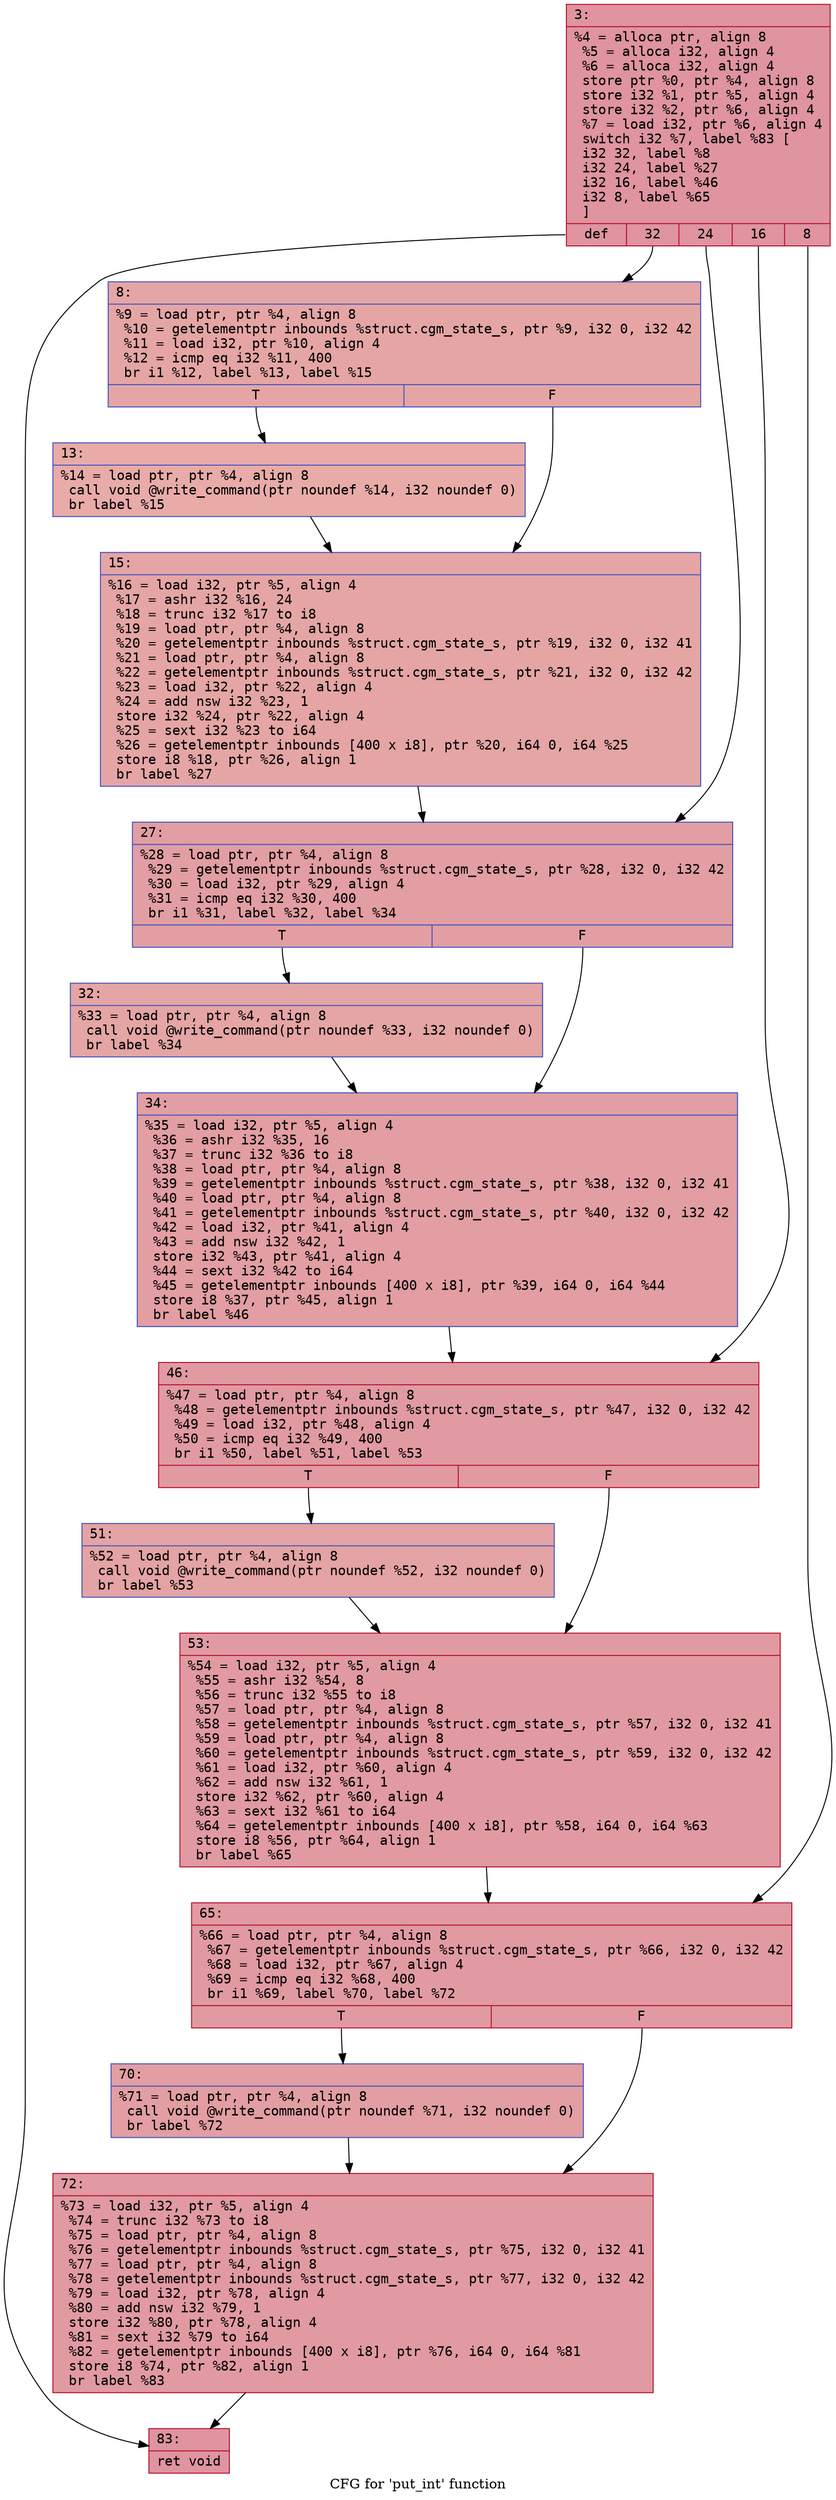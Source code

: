 digraph "CFG for 'put_int' function" {
	label="CFG for 'put_int' function";

	Node0x6000024c6350 [shape=record,color="#b70d28ff", style=filled, fillcolor="#b70d2870" fontname="Courier",label="{3:\l|  %4 = alloca ptr, align 8\l  %5 = alloca i32, align 4\l  %6 = alloca i32, align 4\l  store ptr %0, ptr %4, align 8\l  store i32 %1, ptr %5, align 4\l  store i32 %2, ptr %6, align 4\l  %7 = load i32, ptr %6, align 4\l  switch i32 %7, label %83 [\l    i32 32, label %8\l    i32 24, label %27\l    i32 16, label %46\l    i32 8, label %65\l  ]\l|{<s0>def|<s1>32|<s2>24|<s3>16|<s4>8}}"];
	Node0x6000024c6350:s0 -> Node0x6000024c6760[tooltip="3 -> 83\nProbability 20.00%" ];
	Node0x6000024c6350:s1 -> Node0x6000024c63a0[tooltip="3 -> 8\nProbability 20.00%" ];
	Node0x6000024c6350:s2 -> Node0x6000024c6490[tooltip="3 -> 27\nProbability 20.00%" ];
	Node0x6000024c6350:s3 -> Node0x6000024c6580[tooltip="3 -> 46\nProbability 20.00%" ];
	Node0x6000024c6350:s4 -> Node0x6000024c6670[tooltip="3 -> 65\nProbability 20.00%" ];
	Node0x6000024c63a0 [shape=record,color="#3d50c3ff", style=filled, fillcolor="#c5333470" fontname="Courier",label="{8:\l|  %9 = load ptr, ptr %4, align 8\l  %10 = getelementptr inbounds %struct.cgm_state_s, ptr %9, i32 0, i32 42\l  %11 = load i32, ptr %10, align 4\l  %12 = icmp eq i32 %11, 400\l  br i1 %12, label %13, label %15\l|{<s0>T|<s1>F}}"];
	Node0x6000024c63a0:s0 -> Node0x6000024c63f0[tooltip="8 -> 13\nProbability 50.00%" ];
	Node0x6000024c63a0:s1 -> Node0x6000024c6440[tooltip="8 -> 15\nProbability 50.00%" ];
	Node0x6000024c63f0 [shape=record,color="#3d50c3ff", style=filled, fillcolor="#cc403a70" fontname="Courier",label="{13:\l|  %14 = load ptr, ptr %4, align 8\l  call void @write_command(ptr noundef %14, i32 noundef 0)\l  br label %15\l}"];
	Node0x6000024c63f0 -> Node0x6000024c6440[tooltip="13 -> 15\nProbability 100.00%" ];
	Node0x6000024c6440 [shape=record,color="#3d50c3ff", style=filled, fillcolor="#c5333470" fontname="Courier",label="{15:\l|  %16 = load i32, ptr %5, align 4\l  %17 = ashr i32 %16, 24\l  %18 = trunc i32 %17 to i8\l  %19 = load ptr, ptr %4, align 8\l  %20 = getelementptr inbounds %struct.cgm_state_s, ptr %19, i32 0, i32 41\l  %21 = load ptr, ptr %4, align 8\l  %22 = getelementptr inbounds %struct.cgm_state_s, ptr %21, i32 0, i32 42\l  %23 = load i32, ptr %22, align 4\l  %24 = add nsw i32 %23, 1\l  store i32 %24, ptr %22, align 4\l  %25 = sext i32 %23 to i64\l  %26 = getelementptr inbounds [400 x i8], ptr %20, i64 0, i64 %25\l  store i8 %18, ptr %26, align 1\l  br label %27\l}"];
	Node0x6000024c6440 -> Node0x6000024c6490[tooltip="15 -> 27\nProbability 100.00%" ];
	Node0x6000024c6490 [shape=record,color="#3d50c3ff", style=filled, fillcolor="#be242e70" fontname="Courier",label="{27:\l|  %28 = load ptr, ptr %4, align 8\l  %29 = getelementptr inbounds %struct.cgm_state_s, ptr %28, i32 0, i32 42\l  %30 = load i32, ptr %29, align 4\l  %31 = icmp eq i32 %30, 400\l  br i1 %31, label %32, label %34\l|{<s0>T|<s1>F}}"];
	Node0x6000024c6490:s0 -> Node0x6000024c64e0[tooltip="27 -> 32\nProbability 50.00%" ];
	Node0x6000024c6490:s1 -> Node0x6000024c6530[tooltip="27 -> 34\nProbability 50.00%" ];
	Node0x6000024c64e0 [shape=record,color="#3d50c3ff", style=filled, fillcolor="#c5333470" fontname="Courier",label="{32:\l|  %33 = load ptr, ptr %4, align 8\l  call void @write_command(ptr noundef %33, i32 noundef 0)\l  br label %34\l}"];
	Node0x6000024c64e0 -> Node0x6000024c6530[tooltip="32 -> 34\nProbability 100.00%" ];
	Node0x6000024c6530 [shape=record,color="#3d50c3ff", style=filled, fillcolor="#be242e70" fontname="Courier",label="{34:\l|  %35 = load i32, ptr %5, align 4\l  %36 = ashr i32 %35, 16\l  %37 = trunc i32 %36 to i8\l  %38 = load ptr, ptr %4, align 8\l  %39 = getelementptr inbounds %struct.cgm_state_s, ptr %38, i32 0, i32 41\l  %40 = load ptr, ptr %4, align 8\l  %41 = getelementptr inbounds %struct.cgm_state_s, ptr %40, i32 0, i32 42\l  %42 = load i32, ptr %41, align 4\l  %43 = add nsw i32 %42, 1\l  store i32 %43, ptr %41, align 4\l  %44 = sext i32 %42 to i64\l  %45 = getelementptr inbounds [400 x i8], ptr %39, i64 0, i64 %44\l  store i8 %37, ptr %45, align 1\l  br label %46\l}"];
	Node0x6000024c6530 -> Node0x6000024c6580[tooltip="34 -> 46\nProbability 100.00%" ];
	Node0x6000024c6580 [shape=record,color="#b70d28ff", style=filled, fillcolor="#bb1b2c70" fontname="Courier",label="{46:\l|  %47 = load ptr, ptr %4, align 8\l  %48 = getelementptr inbounds %struct.cgm_state_s, ptr %47, i32 0, i32 42\l  %49 = load i32, ptr %48, align 4\l  %50 = icmp eq i32 %49, 400\l  br i1 %50, label %51, label %53\l|{<s0>T|<s1>F}}"];
	Node0x6000024c6580:s0 -> Node0x6000024c65d0[tooltip="46 -> 51\nProbability 50.00%" ];
	Node0x6000024c6580:s1 -> Node0x6000024c6620[tooltip="46 -> 53\nProbability 50.00%" ];
	Node0x6000024c65d0 [shape=record,color="#3d50c3ff", style=filled, fillcolor="#c32e3170" fontname="Courier",label="{51:\l|  %52 = load ptr, ptr %4, align 8\l  call void @write_command(ptr noundef %52, i32 noundef 0)\l  br label %53\l}"];
	Node0x6000024c65d0 -> Node0x6000024c6620[tooltip="51 -> 53\nProbability 100.00%" ];
	Node0x6000024c6620 [shape=record,color="#b70d28ff", style=filled, fillcolor="#bb1b2c70" fontname="Courier",label="{53:\l|  %54 = load i32, ptr %5, align 4\l  %55 = ashr i32 %54, 8\l  %56 = trunc i32 %55 to i8\l  %57 = load ptr, ptr %4, align 8\l  %58 = getelementptr inbounds %struct.cgm_state_s, ptr %57, i32 0, i32 41\l  %59 = load ptr, ptr %4, align 8\l  %60 = getelementptr inbounds %struct.cgm_state_s, ptr %59, i32 0, i32 42\l  %61 = load i32, ptr %60, align 4\l  %62 = add nsw i32 %61, 1\l  store i32 %62, ptr %60, align 4\l  %63 = sext i32 %61 to i64\l  %64 = getelementptr inbounds [400 x i8], ptr %58, i64 0, i64 %63\l  store i8 %56, ptr %64, align 1\l  br label %65\l}"];
	Node0x6000024c6620 -> Node0x6000024c6670[tooltip="53 -> 65\nProbability 100.00%" ];
	Node0x6000024c6670 [shape=record,color="#b70d28ff", style=filled, fillcolor="#bb1b2c70" fontname="Courier",label="{65:\l|  %66 = load ptr, ptr %4, align 8\l  %67 = getelementptr inbounds %struct.cgm_state_s, ptr %66, i32 0, i32 42\l  %68 = load i32, ptr %67, align 4\l  %69 = icmp eq i32 %68, 400\l  br i1 %69, label %70, label %72\l|{<s0>T|<s1>F}}"];
	Node0x6000024c6670:s0 -> Node0x6000024c66c0[tooltip="65 -> 70\nProbability 50.00%" ];
	Node0x6000024c6670:s1 -> Node0x6000024c6710[tooltip="65 -> 72\nProbability 50.00%" ];
	Node0x6000024c66c0 [shape=record,color="#3d50c3ff", style=filled, fillcolor="#be242e70" fontname="Courier",label="{70:\l|  %71 = load ptr, ptr %4, align 8\l  call void @write_command(ptr noundef %71, i32 noundef 0)\l  br label %72\l}"];
	Node0x6000024c66c0 -> Node0x6000024c6710[tooltip="70 -> 72\nProbability 100.00%" ];
	Node0x6000024c6710 [shape=record,color="#b70d28ff", style=filled, fillcolor="#bb1b2c70" fontname="Courier",label="{72:\l|  %73 = load i32, ptr %5, align 4\l  %74 = trunc i32 %73 to i8\l  %75 = load ptr, ptr %4, align 8\l  %76 = getelementptr inbounds %struct.cgm_state_s, ptr %75, i32 0, i32 41\l  %77 = load ptr, ptr %4, align 8\l  %78 = getelementptr inbounds %struct.cgm_state_s, ptr %77, i32 0, i32 42\l  %79 = load i32, ptr %78, align 4\l  %80 = add nsw i32 %79, 1\l  store i32 %80, ptr %78, align 4\l  %81 = sext i32 %79 to i64\l  %82 = getelementptr inbounds [400 x i8], ptr %76, i64 0, i64 %81\l  store i8 %74, ptr %82, align 1\l  br label %83\l}"];
	Node0x6000024c6710 -> Node0x6000024c6760[tooltip="72 -> 83\nProbability 100.00%" ];
	Node0x6000024c6760 [shape=record,color="#b70d28ff", style=filled, fillcolor="#b70d2870" fontname="Courier",label="{83:\l|  ret void\l}"];
}
